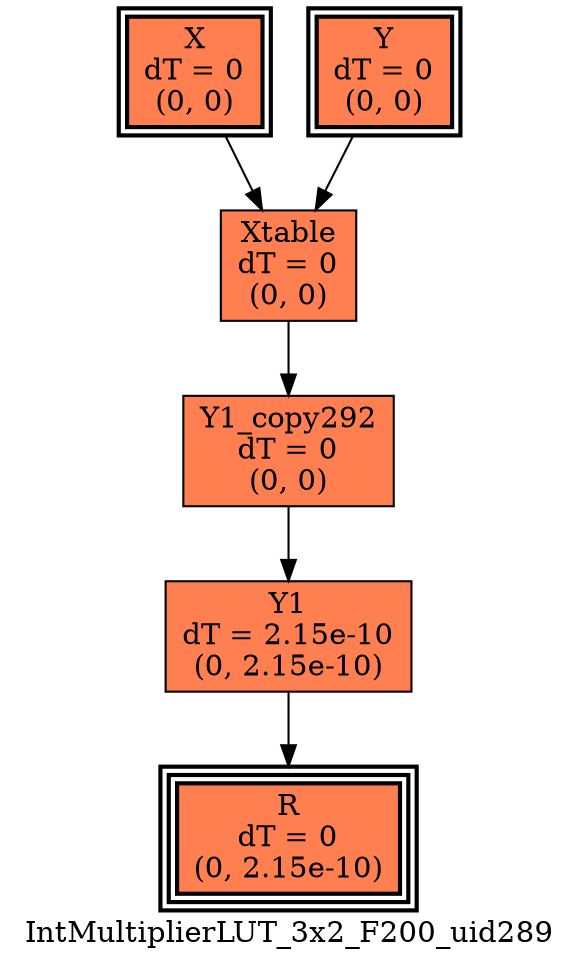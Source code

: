 digraph IntMultiplierLUT_3x2_F200_uid289
{
	//graph drawing options
	label=IntMultiplierLUT_3x2_F200_uid289;
	labelloc=bottom;
	labeljust=right;
	ratio=auto;
	nodesep=0.25;
	ranksep=0.5;

	//input/output signals of operator IntMultiplierLUT_3x2_F200_uid289
	X__IntMultiplierLUT_3x2_F200_uid289 [ label="X\ndT = 0\n(0, 0)", shape=box, color=black, style="bold, filled", fillcolor=coral, peripheries=2 ];
	Y__IntMultiplierLUT_3x2_F200_uid289 [ label="Y\ndT = 0\n(0, 0)", shape=box, color=black, style="bold, filled", fillcolor=coral, peripheries=2 ];
	R__IntMultiplierLUT_3x2_F200_uid289 [ label="R\ndT = 0\n(0, 2.15e-10)", shape=box, color=black, style="bold, filled", fillcolor=coral, peripheries=3 ];
	{rank=same X__IntMultiplierLUT_3x2_F200_uid289, Y__IntMultiplierLUT_3x2_F200_uid289};
	{rank=same R__IntMultiplierLUT_3x2_F200_uid289};
	//internal signals of operator IntMultiplierLUT_3x2_F200_uid289
	Xtable__IntMultiplierLUT_3x2_F200_uid289 [ label="Xtable\ndT = 0\n(0, 0)", shape=box, color=black, style=filled, fillcolor=coral, peripheries=1 ];
	Y1__IntMultiplierLUT_3x2_F200_uid289 [ label="Y1\ndT = 2.15e-10\n(0, 2.15e-10)", shape=box, color=black, style=filled, fillcolor=coral, peripheries=1 ];
	Y1_copy292__IntMultiplierLUT_3x2_F200_uid289 [ label="Y1_copy292\ndT = 0\n(0, 0)", shape=box, color=black, style=filled, fillcolor=coral, peripheries=1 ];

	//subcomponents of operator IntMultiplierLUT_3x2_F200_uid289

	//input and internal signal connections of operator IntMultiplierLUT_3x2_F200_uid289
	X__IntMultiplierLUT_3x2_F200_uid289 -> Xtable__IntMultiplierLUT_3x2_F200_uid289 [ arrowhead=normal, arrowsize=1.0, arrowtail=normal, color=black, dir=forward  ];
	Y__IntMultiplierLUT_3x2_F200_uid289 -> Xtable__IntMultiplierLUT_3x2_F200_uid289 [ arrowhead=normal, arrowsize=1.0, arrowtail=normal, color=black, dir=forward  ];
	Xtable__IntMultiplierLUT_3x2_F200_uid289 -> Y1_copy292__IntMultiplierLUT_3x2_F200_uid289 [ arrowhead=normal, arrowsize=1.0, arrowtail=normal, color=black, dir=forward  ];
	Y1__IntMultiplierLUT_3x2_F200_uid289 -> R__IntMultiplierLUT_3x2_F200_uid289 [ arrowhead=normal, arrowsize=1.0, arrowtail=normal, color=black, dir=forward  ];
	Y1_copy292__IntMultiplierLUT_3x2_F200_uid289 -> Y1__IntMultiplierLUT_3x2_F200_uid289 [ arrowhead=normal, arrowsize=1.0, arrowtail=normal, color=black, dir=forward  ];
}

